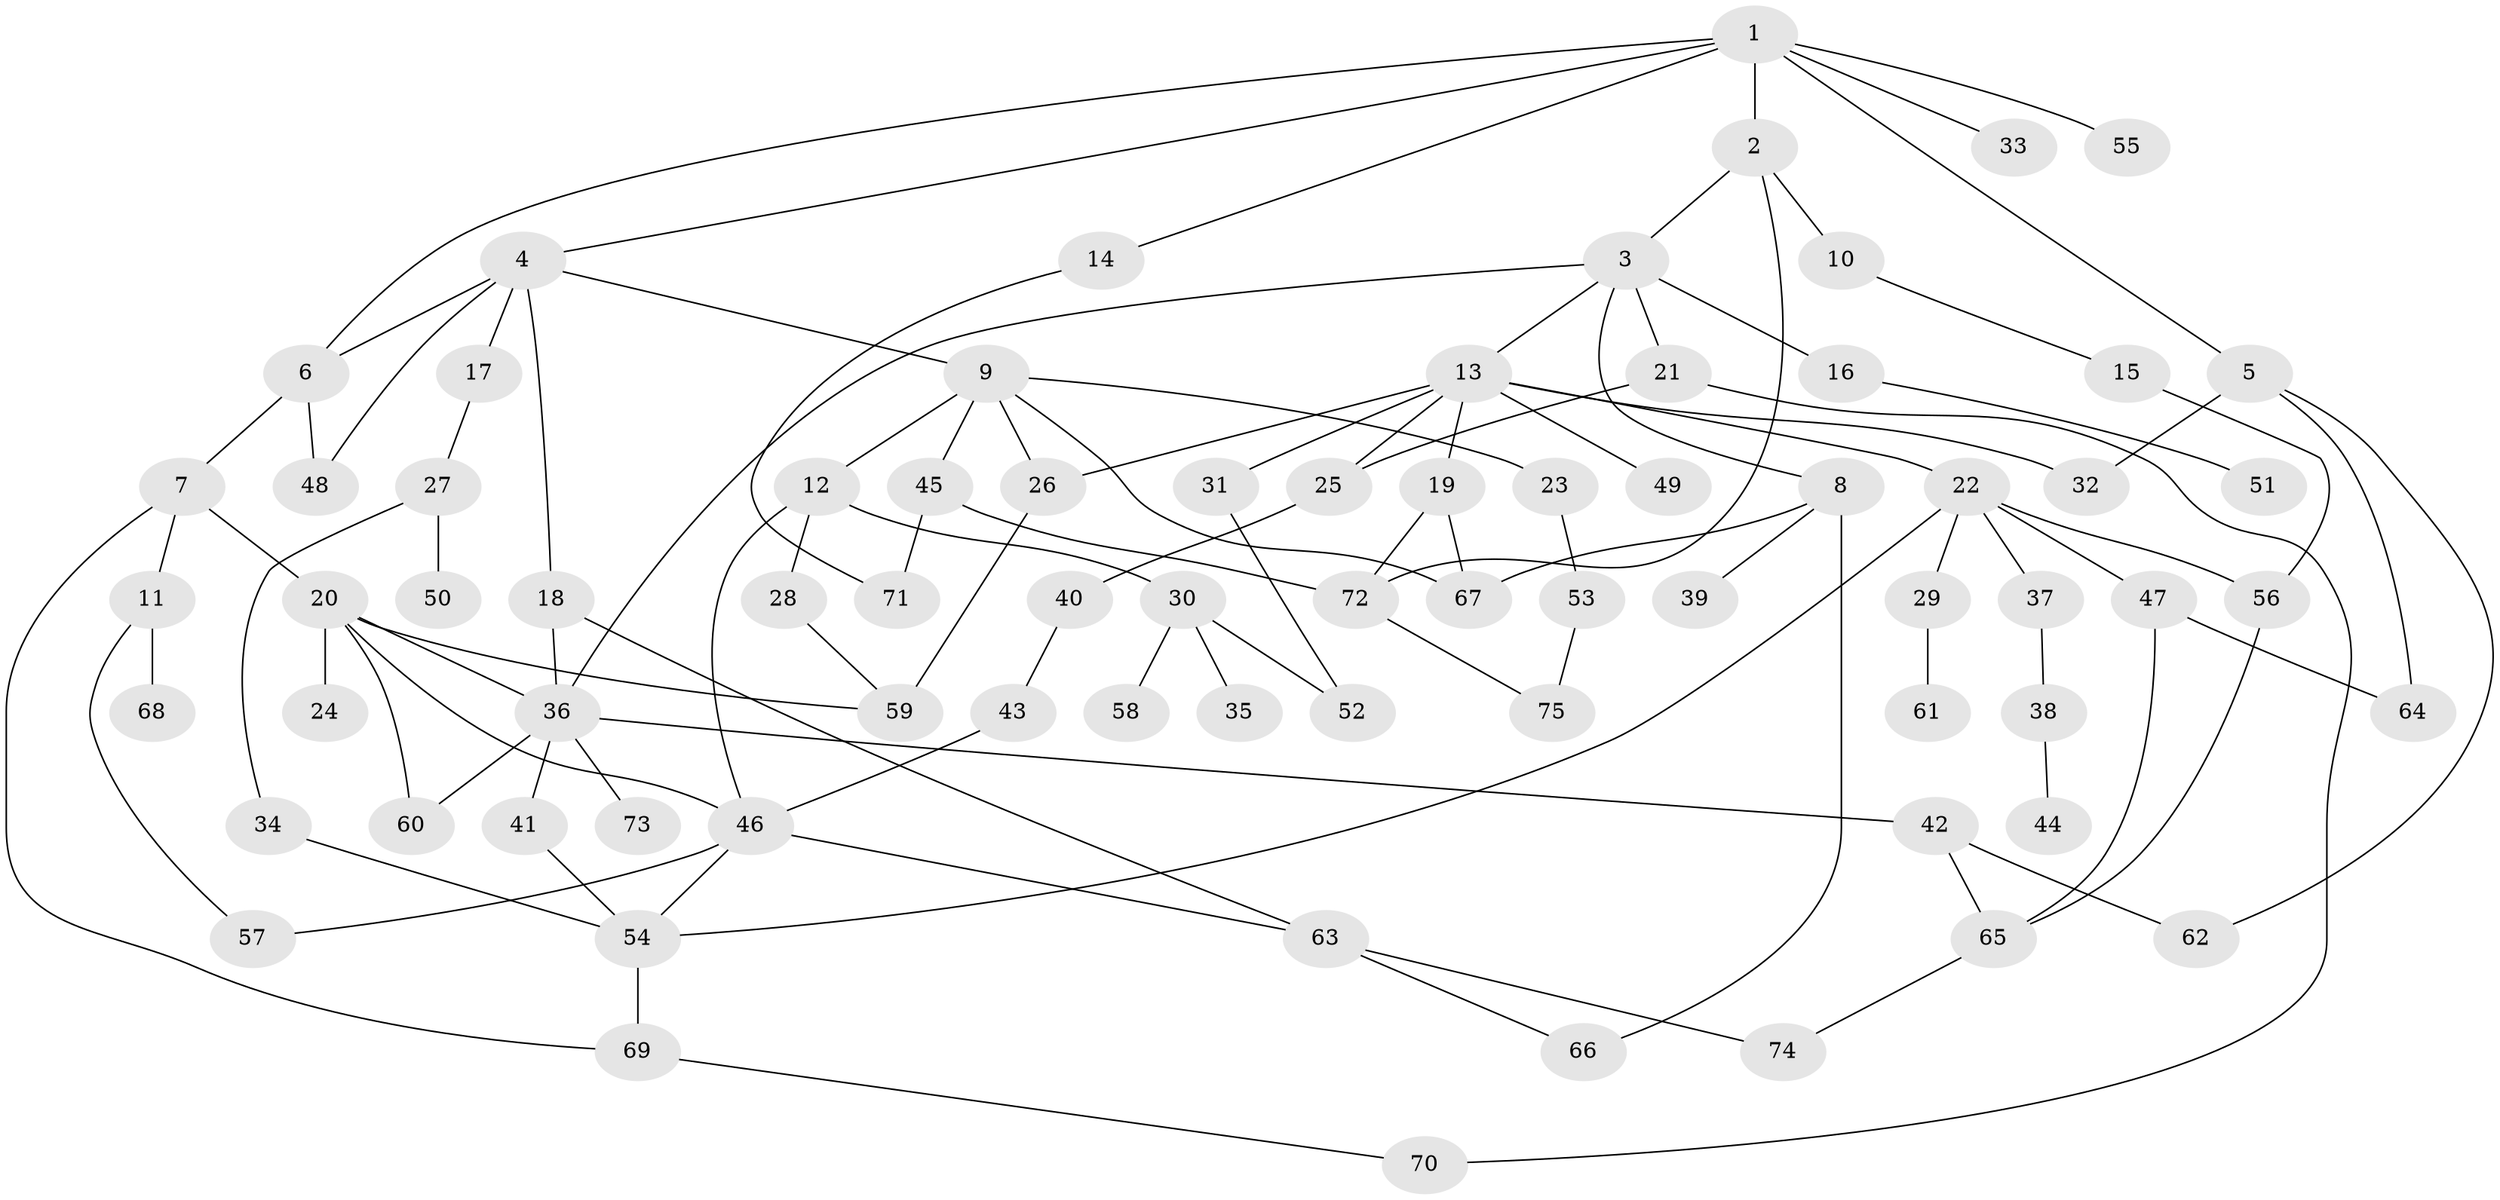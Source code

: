 // Generated by graph-tools (version 1.1) at 2025/10/02/27/25 16:10:55]
// undirected, 75 vertices, 107 edges
graph export_dot {
graph [start="1"]
  node [color=gray90,style=filled];
  1;
  2;
  3;
  4;
  5;
  6;
  7;
  8;
  9;
  10;
  11;
  12;
  13;
  14;
  15;
  16;
  17;
  18;
  19;
  20;
  21;
  22;
  23;
  24;
  25;
  26;
  27;
  28;
  29;
  30;
  31;
  32;
  33;
  34;
  35;
  36;
  37;
  38;
  39;
  40;
  41;
  42;
  43;
  44;
  45;
  46;
  47;
  48;
  49;
  50;
  51;
  52;
  53;
  54;
  55;
  56;
  57;
  58;
  59;
  60;
  61;
  62;
  63;
  64;
  65;
  66;
  67;
  68;
  69;
  70;
  71;
  72;
  73;
  74;
  75;
  1 -- 2;
  1 -- 4;
  1 -- 5;
  1 -- 14;
  1 -- 33;
  1 -- 55;
  1 -- 6;
  2 -- 3;
  2 -- 10;
  2 -- 72;
  3 -- 8;
  3 -- 13;
  3 -- 16;
  3 -- 21;
  3 -- 36;
  4 -- 6;
  4 -- 9;
  4 -- 17;
  4 -- 18;
  4 -- 48;
  5 -- 64;
  5 -- 32;
  5 -- 62;
  6 -- 7;
  6 -- 48;
  7 -- 11;
  7 -- 20;
  7 -- 69;
  8 -- 39;
  8 -- 66;
  8 -- 67;
  9 -- 12;
  9 -- 23;
  9 -- 26;
  9 -- 45;
  9 -- 67;
  10 -- 15;
  11 -- 68;
  11 -- 57;
  12 -- 28;
  12 -- 30;
  12 -- 46;
  13 -- 19;
  13 -- 22;
  13 -- 31;
  13 -- 32;
  13 -- 49;
  13 -- 26;
  13 -- 25;
  14 -- 71;
  15 -- 56;
  16 -- 51;
  17 -- 27;
  18 -- 63;
  18 -- 36;
  19 -- 67;
  19 -- 72;
  20 -- 24;
  20 -- 36;
  20 -- 59;
  20 -- 60;
  20 -- 46;
  21 -- 25;
  21 -- 70;
  22 -- 29;
  22 -- 37;
  22 -- 47;
  22 -- 56;
  22 -- 54;
  23 -- 53;
  25 -- 40;
  26 -- 59;
  27 -- 34;
  27 -- 50;
  28 -- 59;
  29 -- 61;
  30 -- 35;
  30 -- 52;
  30 -- 58;
  31 -- 52;
  34 -- 54;
  36 -- 41;
  36 -- 42;
  36 -- 73;
  36 -- 60;
  37 -- 38;
  38 -- 44;
  40 -- 43;
  41 -- 54;
  42 -- 62;
  42 -- 65;
  43 -- 46;
  45 -- 71;
  45 -- 72;
  46 -- 54;
  46 -- 57;
  46 -- 63;
  47 -- 65;
  47 -- 64;
  53 -- 75;
  54 -- 69;
  56 -- 65;
  63 -- 74;
  63 -- 66;
  65 -- 74;
  69 -- 70;
  72 -- 75;
}
